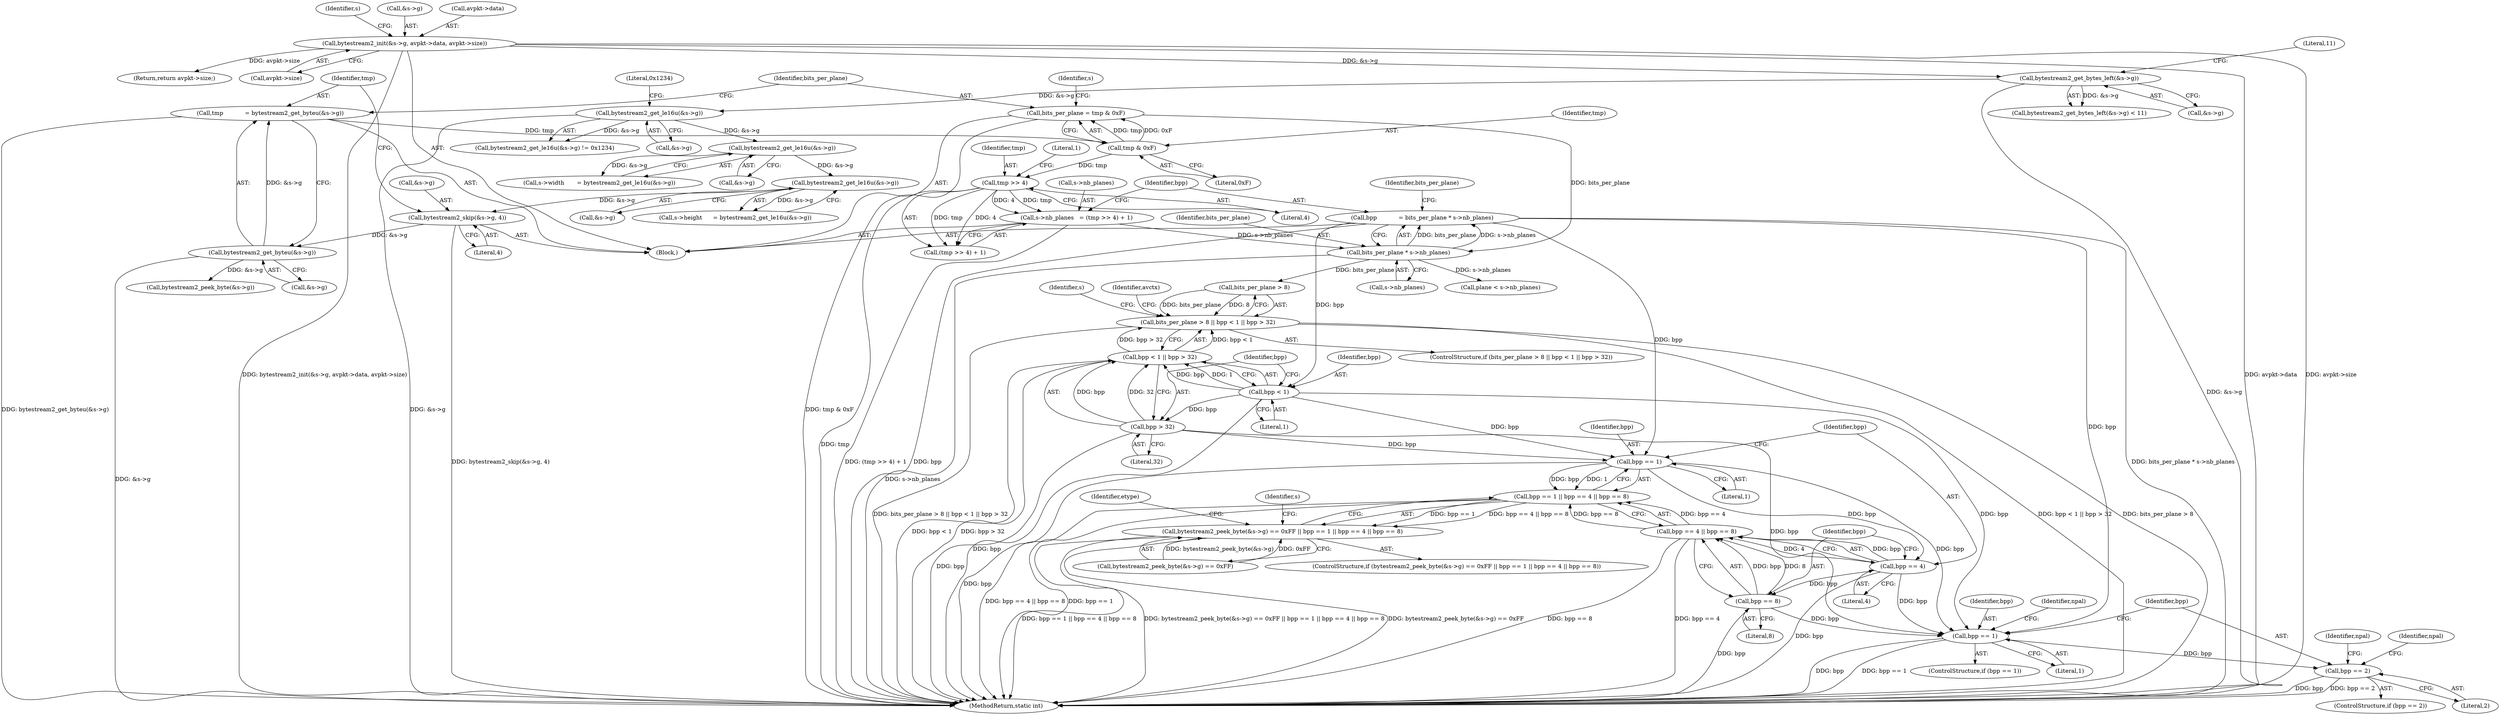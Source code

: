 digraph "0_FFmpeg_8c2ea3030af7b40a3c4275696fb5c76cdb80950a@integer" {
"1000206" [label="(Call,bpp            = bits_per_plane * s->nb_planes)"];
"1000208" [label="(Call,bits_per_plane * s->nb_planes)"];
"1000192" [label="(Call,bits_per_plane = tmp & 0xF)"];
"1000194" [label="(Call,tmp & 0xF)"];
"1000185" [label="(Call,tmp            = bytestream2_get_byteu(&s->g))"];
"1000187" [label="(Call,bytestream2_get_byteu(&s->g))"];
"1000179" [label="(Call,bytestream2_skip(&s->g, 4))"];
"1000174" [label="(Call,bytestream2_get_le16u(&s->g))"];
"1000165" [label="(Call,bytestream2_get_le16u(&s->g))"];
"1000153" [label="(Call,bytestream2_get_le16u(&s->g))"];
"1000143" [label="(Call,bytestream2_get_bytes_left(&s->g))"];
"1000130" [label="(Call,bytestream2_init(&s->g, avpkt->data, avpkt->size))"];
"1000197" [label="(Call,s->nb_planes   = (tmp >> 4) + 1)"];
"1000202" [label="(Call,tmp >> 4)"];
"1000219" [label="(Call,bpp < 1)"];
"1000218" [label="(Call,bpp < 1 || bpp > 32)"];
"1000214" [label="(Call,bits_per_plane > 8 || bpp < 1 || bpp > 32)"];
"1000222" [label="(Call,bpp > 32)"];
"1000241" [label="(Call,bpp == 1)"];
"1000240" [label="(Call,bpp == 1 || bpp == 4 || bpp == 8)"];
"1000232" [label="(Call,bytestream2_peek_byte(&s->g) == 0xFF || bpp == 1 || bpp == 4 || bpp == 8)"];
"1000245" [label="(Call,bpp == 4)"];
"1000244" [label="(Call,bpp == 4 || bpp == 8)"];
"1000248" [label="(Call,bpp == 8)"];
"1000579" [label="(Call,bpp == 1)"];
"1000598" [label="(Call,bpp == 2)"];
"1000249" [label="(Identifier,bpp)"];
"1000146" [label="(Identifier,s)"];
"1000242" [label="(Identifier,bpp)"];
"1000927" [label="(Return,return avpkt->size;)"];
"1000193" [label="(Identifier,bits_per_plane)"];
"1000598" [label="(Call,bpp == 2)"];
"1000186" [label="(Identifier,tmp)"];
"1000285" [label="(Identifier,etype)"];
"1000170" [label="(Call,s->height      = bytestream2_get_le16u(&s->g))"];
"1000234" [label="(Call,bytestream2_peek_byte(&s->g))"];
"1000599" [label="(Identifier,bpp)"];
"1000166" [label="(Call,&s->g)"];
"1000194" [label="(Call,tmp & 0xF)"];
"1000255" [label="(Identifier,s)"];
"1000188" [label="(Call,&s->g)"];
"1000158" [label="(Literal,0x1234)"];
"1000581" [label="(Literal,1)"];
"1000213" [label="(ControlStructure,if (bits_per_plane > 8 || bpp < 1 || bpp > 32))"];
"1000628" [label="(Identifier,npal)"];
"1000207" [label="(Identifier,bpp)"];
"1000215" [label="(Call,bits_per_plane > 8)"];
"1000179" [label="(Call,bytestream2_skip(&s->g, 4))"];
"1000205" [label="(Literal,1)"];
"1000202" [label="(Call,tmp >> 4)"];
"1000154" [label="(Call,&s->g)"];
"1000201" [label="(Call,(tmp >> 4) + 1)"];
"1000219" [label="(Call,bpp < 1)"];
"1000130" [label="(Call,bytestream2_init(&s->g, avpkt->data, avpkt->size))"];
"1000192" [label="(Call,bits_per_plane = tmp & 0xF)"];
"1000240" [label="(Call,bpp == 1 || bpp == 4 || bpp == 8)"];
"1000579" [label="(Call,bpp == 1)"];
"1000222" [label="(Call,bpp > 32)"];
"1000237" [label="(Identifier,s)"];
"1000206" [label="(Call,bpp            = bits_per_plane * s->nb_planes)"];
"1000175" [label="(Call,&s->g)"];
"1000245" [label="(Call,bpp == 4)"];
"1000597" [label="(ControlStructure,if (bpp == 2))"];
"1000580" [label="(Identifier,bpp)"];
"1000138" [label="(Call,avpkt->size)"];
"1000196" [label="(Literal,0xF)"];
"1000223" [label="(Identifier,bpp)"];
"1000153" [label="(Call,bytestream2_get_le16u(&s->g))"];
"1000584" [label="(Identifier,npal)"];
"1000210" [label="(Call,s->nb_planes)"];
"1000187" [label="(Call,bytestream2_get_byteu(&s->g))"];
"1000105" [label="(Block,)"];
"1000131" [label="(Call,&s->g)"];
"1000241" [label="(Call,bpp == 1)"];
"1000185" [label="(Call,tmp            = bytestream2_get_byteu(&s->g))"];
"1000165" [label="(Call,bytestream2_get_le16u(&s->g))"];
"1000232" [label="(Call,bytestream2_peek_byte(&s->g) == 0xFF || bpp == 1 || bpp == 4 || bpp == 8)"];
"1000209" [label="(Identifier,bits_per_plane)"];
"1000161" [label="(Call,s->width       = bytestream2_get_le16u(&s->g))"];
"1000221" [label="(Literal,1)"];
"1000199" [label="(Identifier,s)"];
"1000603" [label="(Identifier,npal)"];
"1000247" [label="(Literal,4)"];
"1000204" [label="(Literal,4)"];
"1000144" [label="(Call,&s->g)"];
"1000218" [label="(Call,bpp < 1 || bpp > 32)"];
"1000143" [label="(Call,bytestream2_get_bytes_left(&s->g))"];
"1000184" [label="(Literal,4)"];
"1000214" [label="(Call,bits_per_plane > 8 || bpp < 1 || bpp > 32)"];
"1000195" [label="(Identifier,tmp)"];
"1000174" [label="(Call,bytestream2_get_le16u(&s->g))"];
"1000208" [label="(Call,bits_per_plane * s->nb_planes)"];
"1000725" [label="(Call,plane < s->nb_planes)"];
"1000246" [label="(Identifier,bpp)"];
"1000216" [label="(Identifier,bits_per_plane)"];
"1000203" [label="(Identifier,tmp)"];
"1000142" [label="(Call,bytestream2_get_bytes_left(&s->g) < 11)"];
"1000224" [label="(Literal,32)"];
"1000233" [label="(Call,bytestream2_peek_byte(&s->g) == 0xFF)"];
"1000244" [label="(Call,bpp == 4 || bpp == 8)"];
"1000197" [label="(Call,s->nb_planes   = (tmp >> 4) + 1)"];
"1000248" [label="(Call,bpp == 8)"];
"1000250" [label="(Literal,8)"];
"1000152" [label="(Call,bytestream2_get_le16u(&s->g) != 0x1234)"];
"1000243" [label="(Literal,1)"];
"1000180" [label="(Call,&s->g)"];
"1000148" [label="(Literal,11)"];
"1000198" [label="(Call,s->nb_planes)"];
"1000135" [label="(Call,avpkt->data)"];
"1000227" [label="(Identifier,avctx)"];
"1000600" [label="(Literal,2)"];
"1000220" [label="(Identifier,bpp)"];
"1000231" [label="(ControlStructure,if (bytestream2_peek_byte(&s->g) == 0xFF || bpp == 1 || bpp == 4 || bpp == 8))"];
"1000931" [label="(MethodReturn,static int)"];
"1000578" [label="(ControlStructure,if (bpp == 1))"];
"1000206" -> "1000105"  [label="AST: "];
"1000206" -> "1000208"  [label="CFG: "];
"1000207" -> "1000206"  [label="AST: "];
"1000208" -> "1000206"  [label="AST: "];
"1000216" -> "1000206"  [label="CFG: "];
"1000206" -> "1000931"  [label="DDG: bits_per_plane * s->nb_planes"];
"1000206" -> "1000931"  [label="DDG: bpp"];
"1000208" -> "1000206"  [label="DDG: bits_per_plane"];
"1000208" -> "1000206"  [label="DDG: s->nb_planes"];
"1000206" -> "1000219"  [label="DDG: bpp"];
"1000206" -> "1000241"  [label="DDG: bpp"];
"1000206" -> "1000579"  [label="DDG: bpp"];
"1000208" -> "1000210"  [label="CFG: "];
"1000209" -> "1000208"  [label="AST: "];
"1000210" -> "1000208"  [label="AST: "];
"1000208" -> "1000931"  [label="DDG: s->nb_planes"];
"1000192" -> "1000208"  [label="DDG: bits_per_plane"];
"1000197" -> "1000208"  [label="DDG: s->nb_planes"];
"1000208" -> "1000215"  [label="DDG: bits_per_plane"];
"1000208" -> "1000725"  [label="DDG: s->nb_planes"];
"1000192" -> "1000105"  [label="AST: "];
"1000192" -> "1000194"  [label="CFG: "];
"1000193" -> "1000192"  [label="AST: "];
"1000194" -> "1000192"  [label="AST: "];
"1000199" -> "1000192"  [label="CFG: "];
"1000192" -> "1000931"  [label="DDG: tmp & 0xF"];
"1000194" -> "1000192"  [label="DDG: tmp"];
"1000194" -> "1000192"  [label="DDG: 0xF"];
"1000194" -> "1000196"  [label="CFG: "];
"1000195" -> "1000194"  [label="AST: "];
"1000196" -> "1000194"  [label="AST: "];
"1000185" -> "1000194"  [label="DDG: tmp"];
"1000194" -> "1000202"  [label="DDG: tmp"];
"1000185" -> "1000105"  [label="AST: "];
"1000185" -> "1000187"  [label="CFG: "];
"1000186" -> "1000185"  [label="AST: "];
"1000187" -> "1000185"  [label="AST: "];
"1000193" -> "1000185"  [label="CFG: "];
"1000185" -> "1000931"  [label="DDG: bytestream2_get_byteu(&s->g)"];
"1000187" -> "1000185"  [label="DDG: &s->g"];
"1000187" -> "1000188"  [label="CFG: "];
"1000188" -> "1000187"  [label="AST: "];
"1000187" -> "1000931"  [label="DDG: &s->g"];
"1000179" -> "1000187"  [label="DDG: &s->g"];
"1000187" -> "1000234"  [label="DDG: &s->g"];
"1000179" -> "1000105"  [label="AST: "];
"1000179" -> "1000184"  [label="CFG: "];
"1000180" -> "1000179"  [label="AST: "];
"1000184" -> "1000179"  [label="AST: "];
"1000186" -> "1000179"  [label="CFG: "];
"1000179" -> "1000931"  [label="DDG: bytestream2_skip(&s->g, 4)"];
"1000174" -> "1000179"  [label="DDG: &s->g"];
"1000174" -> "1000170"  [label="AST: "];
"1000174" -> "1000175"  [label="CFG: "];
"1000175" -> "1000174"  [label="AST: "];
"1000170" -> "1000174"  [label="CFG: "];
"1000174" -> "1000170"  [label="DDG: &s->g"];
"1000165" -> "1000174"  [label="DDG: &s->g"];
"1000165" -> "1000161"  [label="AST: "];
"1000165" -> "1000166"  [label="CFG: "];
"1000166" -> "1000165"  [label="AST: "];
"1000161" -> "1000165"  [label="CFG: "];
"1000165" -> "1000161"  [label="DDG: &s->g"];
"1000153" -> "1000165"  [label="DDG: &s->g"];
"1000153" -> "1000152"  [label="AST: "];
"1000153" -> "1000154"  [label="CFG: "];
"1000154" -> "1000153"  [label="AST: "];
"1000158" -> "1000153"  [label="CFG: "];
"1000153" -> "1000931"  [label="DDG: &s->g"];
"1000153" -> "1000152"  [label="DDG: &s->g"];
"1000143" -> "1000153"  [label="DDG: &s->g"];
"1000143" -> "1000142"  [label="AST: "];
"1000143" -> "1000144"  [label="CFG: "];
"1000144" -> "1000143"  [label="AST: "];
"1000148" -> "1000143"  [label="CFG: "];
"1000143" -> "1000931"  [label="DDG: &s->g"];
"1000143" -> "1000142"  [label="DDG: &s->g"];
"1000130" -> "1000143"  [label="DDG: &s->g"];
"1000130" -> "1000105"  [label="AST: "];
"1000130" -> "1000138"  [label="CFG: "];
"1000131" -> "1000130"  [label="AST: "];
"1000135" -> "1000130"  [label="AST: "];
"1000138" -> "1000130"  [label="AST: "];
"1000146" -> "1000130"  [label="CFG: "];
"1000130" -> "1000931"  [label="DDG: bytestream2_init(&s->g, avpkt->data, avpkt->size)"];
"1000130" -> "1000931"  [label="DDG: avpkt->data"];
"1000130" -> "1000931"  [label="DDG: avpkt->size"];
"1000130" -> "1000927"  [label="DDG: avpkt->size"];
"1000197" -> "1000105"  [label="AST: "];
"1000197" -> "1000201"  [label="CFG: "];
"1000198" -> "1000197"  [label="AST: "];
"1000201" -> "1000197"  [label="AST: "];
"1000207" -> "1000197"  [label="CFG: "];
"1000197" -> "1000931"  [label="DDG: (tmp >> 4) + 1"];
"1000202" -> "1000197"  [label="DDG: tmp"];
"1000202" -> "1000197"  [label="DDG: 4"];
"1000202" -> "1000201"  [label="AST: "];
"1000202" -> "1000204"  [label="CFG: "];
"1000203" -> "1000202"  [label="AST: "];
"1000204" -> "1000202"  [label="AST: "];
"1000205" -> "1000202"  [label="CFG: "];
"1000202" -> "1000931"  [label="DDG: tmp"];
"1000202" -> "1000201"  [label="DDG: tmp"];
"1000202" -> "1000201"  [label="DDG: 4"];
"1000219" -> "1000218"  [label="AST: "];
"1000219" -> "1000221"  [label="CFG: "];
"1000220" -> "1000219"  [label="AST: "];
"1000221" -> "1000219"  [label="AST: "];
"1000223" -> "1000219"  [label="CFG: "];
"1000218" -> "1000219"  [label="CFG: "];
"1000219" -> "1000931"  [label="DDG: bpp"];
"1000219" -> "1000218"  [label="DDG: bpp"];
"1000219" -> "1000218"  [label="DDG: 1"];
"1000219" -> "1000222"  [label="DDG: bpp"];
"1000219" -> "1000241"  [label="DDG: bpp"];
"1000219" -> "1000579"  [label="DDG: bpp"];
"1000218" -> "1000214"  [label="AST: "];
"1000218" -> "1000222"  [label="CFG: "];
"1000222" -> "1000218"  [label="AST: "];
"1000214" -> "1000218"  [label="CFG: "];
"1000218" -> "1000931"  [label="DDG: bpp < 1"];
"1000218" -> "1000931"  [label="DDG: bpp > 32"];
"1000218" -> "1000214"  [label="DDG: bpp < 1"];
"1000218" -> "1000214"  [label="DDG: bpp > 32"];
"1000222" -> "1000218"  [label="DDG: bpp"];
"1000222" -> "1000218"  [label="DDG: 32"];
"1000214" -> "1000213"  [label="AST: "];
"1000214" -> "1000215"  [label="CFG: "];
"1000215" -> "1000214"  [label="AST: "];
"1000227" -> "1000214"  [label="CFG: "];
"1000237" -> "1000214"  [label="CFG: "];
"1000214" -> "1000931"  [label="DDG: bits_per_plane > 8 || bpp < 1 || bpp > 32"];
"1000214" -> "1000931"  [label="DDG: bpp < 1 || bpp > 32"];
"1000214" -> "1000931"  [label="DDG: bits_per_plane > 8"];
"1000215" -> "1000214"  [label="DDG: bits_per_plane"];
"1000215" -> "1000214"  [label="DDG: 8"];
"1000222" -> "1000224"  [label="CFG: "];
"1000223" -> "1000222"  [label="AST: "];
"1000224" -> "1000222"  [label="AST: "];
"1000222" -> "1000931"  [label="DDG: bpp"];
"1000222" -> "1000241"  [label="DDG: bpp"];
"1000222" -> "1000579"  [label="DDG: bpp"];
"1000241" -> "1000240"  [label="AST: "];
"1000241" -> "1000243"  [label="CFG: "];
"1000242" -> "1000241"  [label="AST: "];
"1000243" -> "1000241"  [label="AST: "];
"1000246" -> "1000241"  [label="CFG: "];
"1000240" -> "1000241"  [label="CFG: "];
"1000241" -> "1000931"  [label="DDG: bpp"];
"1000241" -> "1000240"  [label="DDG: bpp"];
"1000241" -> "1000240"  [label="DDG: 1"];
"1000241" -> "1000245"  [label="DDG: bpp"];
"1000241" -> "1000579"  [label="DDG: bpp"];
"1000240" -> "1000232"  [label="AST: "];
"1000240" -> "1000244"  [label="CFG: "];
"1000244" -> "1000240"  [label="AST: "];
"1000232" -> "1000240"  [label="CFG: "];
"1000240" -> "1000931"  [label="DDG: bpp == 4 || bpp == 8"];
"1000240" -> "1000931"  [label="DDG: bpp == 1"];
"1000240" -> "1000232"  [label="DDG: bpp == 1"];
"1000240" -> "1000232"  [label="DDG: bpp == 4 || bpp == 8"];
"1000244" -> "1000240"  [label="DDG: bpp == 4"];
"1000244" -> "1000240"  [label="DDG: bpp == 8"];
"1000232" -> "1000231"  [label="AST: "];
"1000232" -> "1000233"  [label="CFG: "];
"1000233" -> "1000232"  [label="AST: "];
"1000255" -> "1000232"  [label="CFG: "];
"1000285" -> "1000232"  [label="CFG: "];
"1000232" -> "1000931"  [label="DDG: bytestream2_peek_byte(&s->g) == 0xFF"];
"1000232" -> "1000931"  [label="DDG: bpp == 1 || bpp == 4 || bpp == 8"];
"1000232" -> "1000931"  [label="DDG: bytestream2_peek_byte(&s->g) == 0xFF || bpp == 1 || bpp == 4 || bpp == 8"];
"1000233" -> "1000232"  [label="DDG: bytestream2_peek_byte(&s->g)"];
"1000233" -> "1000232"  [label="DDG: 0xFF"];
"1000245" -> "1000244"  [label="AST: "];
"1000245" -> "1000247"  [label="CFG: "];
"1000246" -> "1000245"  [label="AST: "];
"1000247" -> "1000245"  [label="AST: "];
"1000249" -> "1000245"  [label="CFG: "];
"1000244" -> "1000245"  [label="CFG: "];
"1000245" -> "1000931"  [label="DDG: bpp"];
"1000245" -> "1000244"  [label="DDG: bpp"];
"1000245" -> "1000244"  [label="DDG: 4"];
"1000245" -> "1000248"  [label="DDG: bpp"];
"1000245" -> "1000579"  [label="DDG: bpp"];
"1000244" -> "1000248"  [label="CFG: "];
"1000248" -> "1000244"  [label="AST: "];
"1000244" -> "1000931"  [label="DDG: bpp == 8"];
"1000244" -> "1000931"  [label="DDG: bpp == 4"];
"1000248" -> "1000244"  [label="DDG: bpp"];
"1000248" -> "1000244"  [label="DDG: 8"];
"1000248" -> "1000250"  [label="CFG: "];
"1000249" -> "1000248"  [label="AST: "];
"1000250" -> "1000248"  [label="AST: "];
"1000248" -> "1000931"  [label="DDG: bpp"];
"1000248" -> "1000579"  [label="DDG: bpp"];
"1000579" -> "1000578"  [label="AST: "];
"1000579" -> "1000581"  [label="CFG: "];
"1000580" -> "1000579"  [label="AST: "];
"1000581" -> "1000579"  [label="AST: "];
"1000584" -> "1000579"  [label="CFG: "];
"1000599" -> "1000579"  [label="CFG: "];
"1000579" -> "1000931"  [label="DDG: bpp == 1"];
"1000579" -> "1000931"  [label="DDG: bpp"];
"1000579" -> "1000598"  [label="DDG: bpp"];
"1000598" -> "1000597"  [label="AST: "];
"1000598" -> "1000600"  [label="CFG: "];
"1000599" -> "1000598"  [label="AST: "];
"1000600" -> "1000598"  [label="AST: "];
"1000603" -> "1000598"  [label="CFG: "];
"1000628" -> "1000598"  [label="CFG: "];
"1000598" -> "1000931"  [label="DDG: bpp"];
"1000598" -> "1000931"  [label="DDG: bpp == 2"];
}
